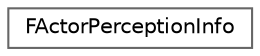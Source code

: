 digraph "Graphical Class Hierarchy"
{
 // INTERACTIVE_SVG=YES
 // LATEX_PDF_SIZE
  bgcolor="transparent";
  edge [fontname=Helvetica,fontsize=10,labelfontname=Helvetica,labelfontsize=10];
  node [fontname=Helvetica,fontsize=10,shape=box,height=0.2,width=0.4];
  rankdir="LR";
  Node0 [id="Node000000",label="FActorPerceptionInfo",height=0.2,width=0.4,color="grey40", fillcolor="white", style="filled",URL="$d4/d25/structFActorPerceptionInfo.html",tooltip=" "];
}
